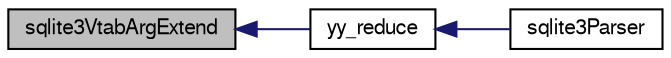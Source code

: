 digraph "sqlite3VtabArgExtend"
{
  edge [fontname="FreeSans",fontsize="10",labelfontname="FreeSans",labelfontsize="10"];
  node [fontname="FreeSans",fontsize="10",shape=record];
  rankdir="LR";
  Node799735 [label="sqlite3VtabArgExtend",height=0.2,width=0.4,color="black", fillcolor="grey75", style="filled", fontcolor="black"];
  Node799735 -> Node799736 [dir="back",color="midnightblue",fontsize="10",style="solid",fontname="FreeSans"];
  Node799736 [label="yy_reduce",height=0.2,width=0.4,color="black", fillcolor="white", style="filled",URL="$sqlite3_8c.html#a7c419a9b25711c666a9a2449ef377f14"];
  Node799736 -> Node799737 [dir="back",color="midnightblue",fontsize="10",style="solid",fontname="FreeSans"];
  Node799737 [label="sqlite3Parser",height=0.2,width=0.4,color="black", fillcolor="white", style="filled",URL="$sqlite3_8c.html#a0327d71a5fabe0b6a343d78a2602e72a"];
}

